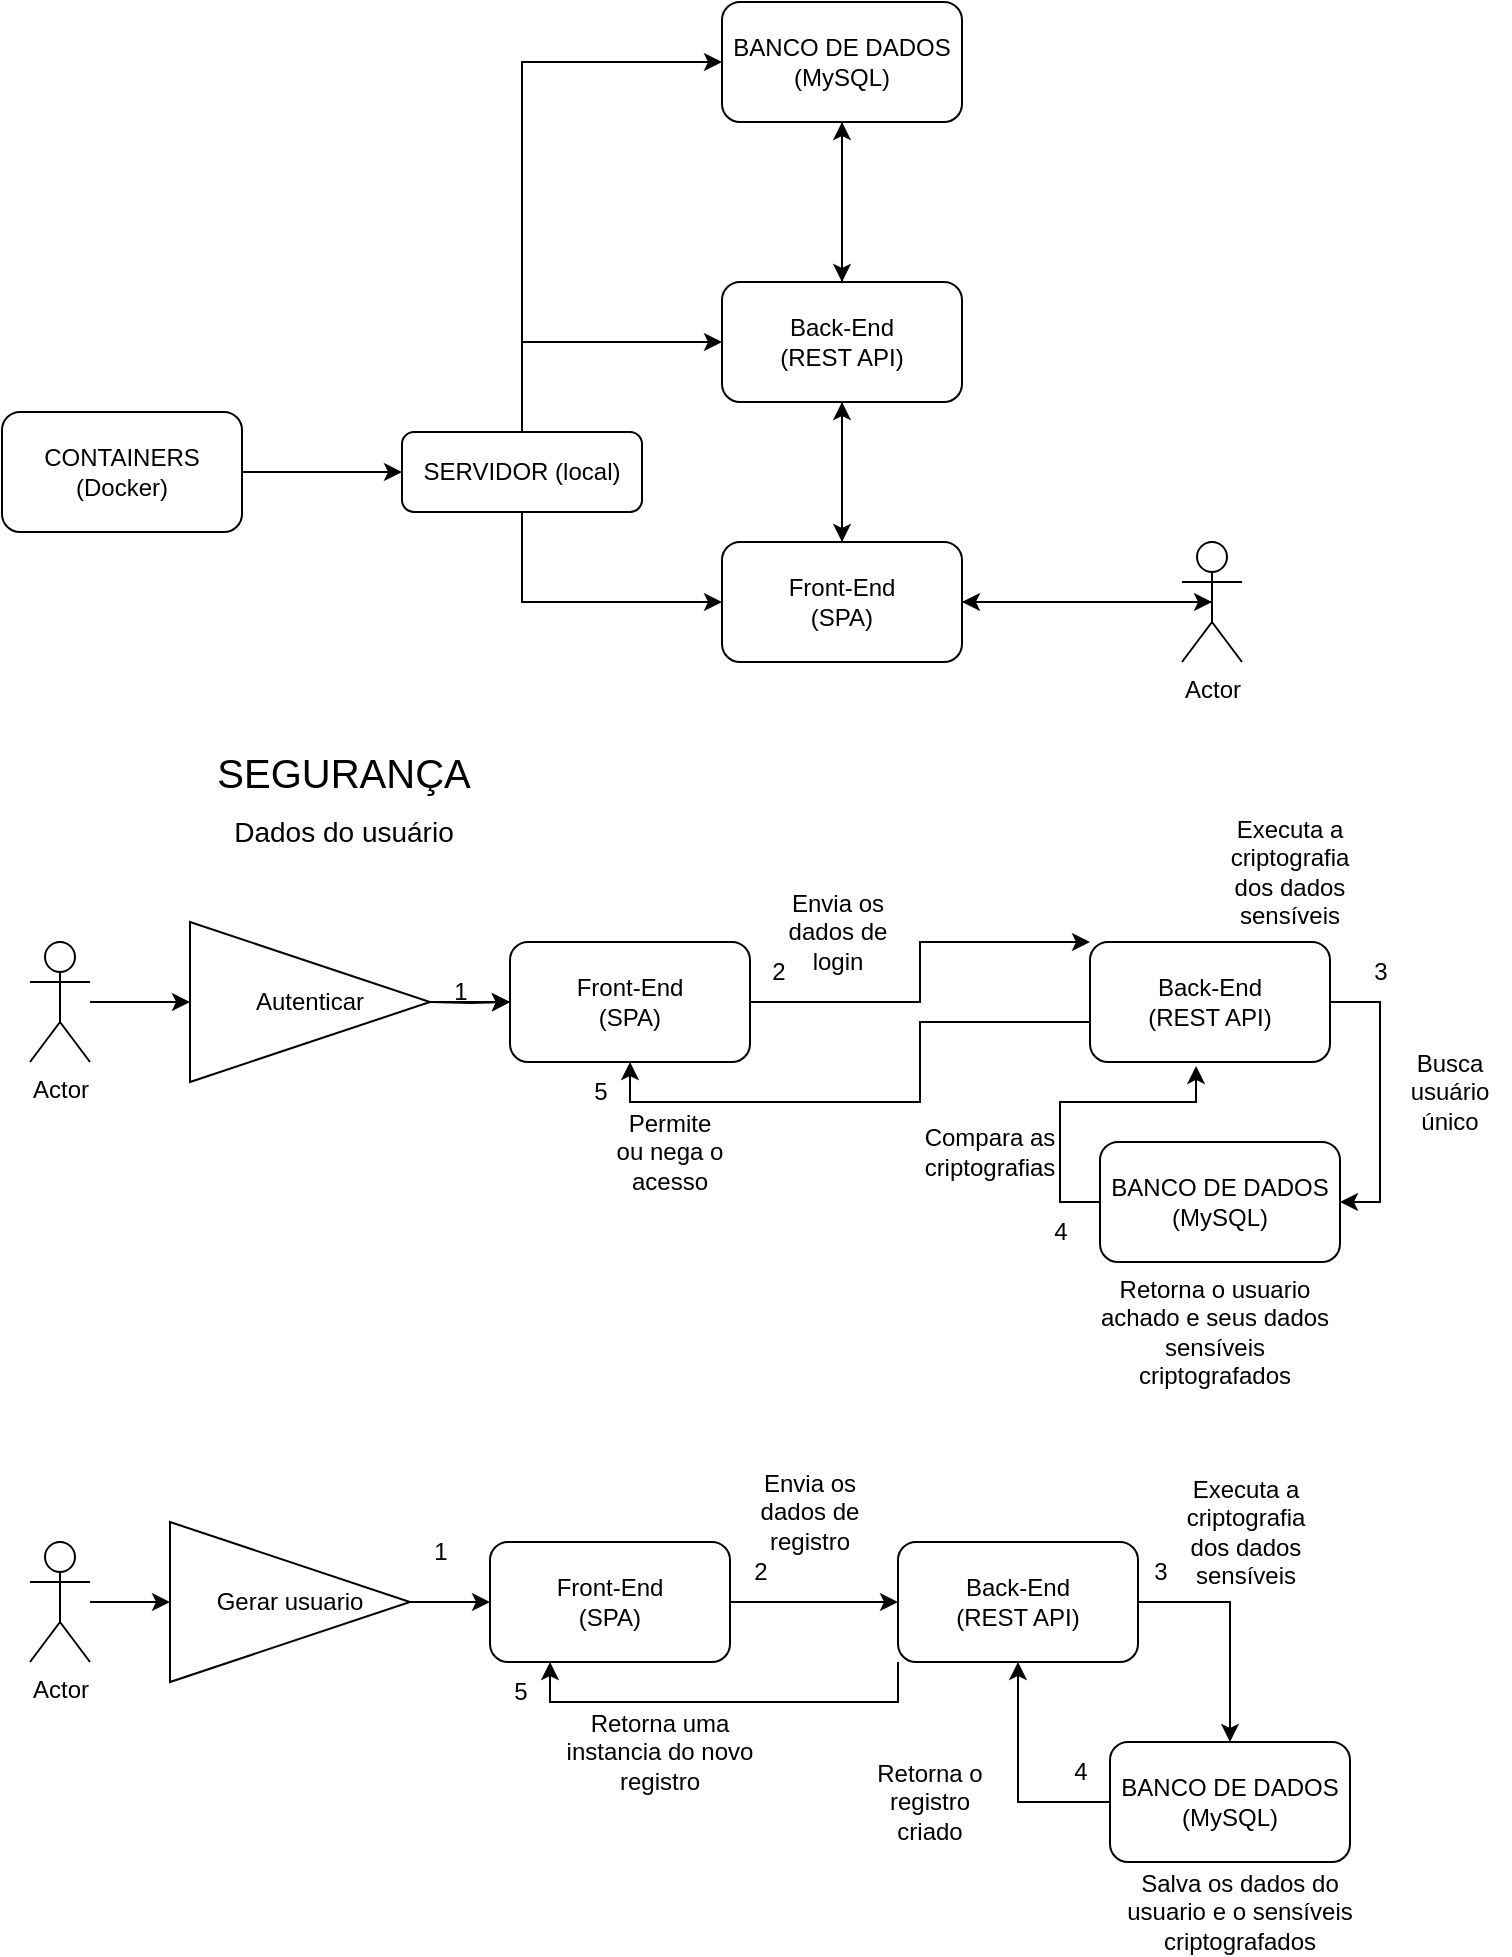 <mxfile version="20.2.3" type="github">
  <diagram id="C5RBs43oDa-KdzZeNtuy" name="Page-1">
    <mxGraphModel dx="1038" dy="575" grid="1" gridSize="10" guides="1" tooltips="1" connect="1" arrows="1" fold="1" page="1" pageScale="1" pageWidth="827" pageHeight="1169" math="0" shadow="0">
      <root>
        <mxCell id="WIyWlLk6GJQsqaUBKTNV-0" />
        <mxCell id="WIyWlLk6GJQsqaUBKTNV-1" parent="WIyWlLk6GJQsqaUBKTNV-0" />
        <mxCell id="WzKL0s8CQ_AdMi2l-6hD-6" style="edgeStyle=orthogonalEdgeStyle;rounded=0;orthogonalLoop=1;jettySize=auto;html=1;exitX=0.5;exitY=0;exitDx=0;exitDy=0;entryX=0;entryY=0.5;entryDx=0;entryDy=0;" parent="WIyWlLk6GJQsqaUBKTNV-1" source="WzKL0s8CQ_AdMi2l-6hD-0" target="WzKL0s8CQ_AdMi2l-6hD-3" edge="1">
          <mxGeometry relative="1" as="geometry" />
        </mxCell>
        <mxCell id="WzKL0s8CQ_AdMi2l-6hD-7" style="edgeStyle=orthogonalEdgeStyle;rounded=0;orthogonalLoop=1;jettySize=auto;html=1;exitX=0.5;exitY=1;exitDx=0;exitDy=0;entryX=0;entryY=0.5;entryDx=0;entryDy=0;" parent="WIyWlLk6GJQsqaUBKTNV-1" source="WzKL0s8CQ_AdMi2l-6hD-0" target="WzKL0s8CQ_AdMi2l-6hD-4" edge="1">
          <mxGeometry relative="1" as="geometry" />
        </mxCell>
        <mxCell id="WzKL0s8CQ_AdMi2l-6hD-19" style="edgeStyle=orthogonalEdgeStyle;rounded=0;orthogonalLoop=1;jettySize=auto;html=1;exitX=0.5;exitY=0;exitDx=0;exitDy=0;entryX=0;entryY=0.5;entryDx=0;entryDy=0;" parent="WIyWlLk6GJQsqaUBKTNV-1" source="WzKL0s8CQ_AdMi2l-6hD-0" target="WzKL0s8CQ_AdMi2l-6hD-8" edge="1">
          <mxGeometry relative="1" as="geometry" />
        </mxCell>
        <mxCell id="WzKL0s8CQ_AdMi2l-6hD-0" value="SERVIDOR (local)" style="rounded=1;whiteSpace=wrap;html=1;fontSize=12;glass=0;strokeWidth=1;shadow=0;" parent="WIyWlLk6GJQsqaUBKTNV-1" vertex="1">
          <mxGeometry x="230" y="225" width="120" height="40" as="geometry" />
        </mxCell>
        <mxCell id="WzKL0s8CQ_AdMi2l-6hD-11" style="edgeStyle=orthogonalEdgeStyle;rounded=0;orthogonalLoop=1;jettySize=auto;html=1;entryX=0.5;entryY=0;entryDx=0;entryDy=0;" parent="WIyWlLk6GJQsqaUBKTNV-1" source="WzKL0s8CQ_AdMi2l-6hD-3" target="WzKL0s8CQ_AdMi2l-6hD-4" edge="1">
          <mxGeometry relative="1" as="geometry" />
        </mxCell>
        <mxCell id="WzKL0s8CQ_AdMi2l-6hD-17" style="edgeStyle=orthogonalEdgeStyle;rounded=0;orthogonalLoop=1;jettySize=auto;html=1;exitX=0.5;exitY=0;exitDx=0;exitDy=0;entryX=0.5;entryY=1;entryDx=0;entryDy=0;" parent="WIyWlLk6GJQsqaUBKTNV-1" source="WzKL0s8CQ_AdMi2l-6hD-3" target="WzKL0s8CQ_AdMi2l-6hD-8" edge="1">
          <mxGeometry relative="1" as="geometry" />
        </mxCell>
        <mxCell id="WzKL0s8CQ_AdMi2l-6hD-3" value="Back-End&lt;br&gt;(REST API)" style="rounded=1;whiteSpace=wrap;html=1;" parent="WIyWlLk6GJQsqaUBKTNV-1" vertex="1">
          <mxGeometry x="390" y="150" width="120" height="60" as="geometry" />
        </mxCell>
        <mxCell id="WzKL0s8CQ_AdMi2l-6hD-12" style="edgeStyle=orthogonalEdgeStyle;rounded=0;orthogonalLoop=1;jettySize=auto;html=1;exitX=0.5;exitY=0;exitDx=0;exitDy=0;" parent="WIyWlLk6GJQsqaUBKTNV-1" source="WzKL0s8CQ_AdMi2l-6hD-4" edge="1">
          <mxGeometry relative="1" as="geometry">
            <mxPoint x="450" y="210" as="targetPoint" />
          </mxGeometry>
        </mxCell>
        <mxCell id="WzKL0s8CQ_AdMi2l-6hD-26" style="edgeStyle=orthogonalEdgeStyle;rounded=0;orthogonalLoop=1;jettySize=auto;html=1;exitX=1;exitY=0.5;exitDx=0;exitDy=0;entryX=0.5;entryY=0.5;entryDx=0;entryDy=0;entryPerimeter=0;" parent="WIyWlLk6GJQsqaUBKTNV-1" source="WzKL0s8CQ_AdMi2l-6hD-4" target="WzKL0s8CQ_AdMi2l-6hD-21" edge="1">
          <mxGeometry relative="1" as="geometry" />
        </mxCell>
        <mxCell id="WzKL0s8CQ_AdMi2l-6hD-4" value="Front-End&lt;br&gt;(SPA)" style="rounded=1;whiteSpace=wrap;html=1;" parent="WIyWlLk6GJQsqaUBKTNV-1" vertex="1">
          <mxGeometry x="390" y="280" width="120" height="60" as="geometry" />
        </mxCell>
        <mxCell id="WzKL0s8CQ_AdMi2l-6hD-18" style="edgeStyle=orthogonalEdgeStyle;rounded=0;orthogonalLoop=1;jettySize=auto;html=1;exitX=0.5;exitY=1;exitDx=0;exitDy=0;entryX=0.5;entryY=0;entryDx=0;entryDy=0;" parent="WIyWlLk6GJQsqaUBKTNV-1" source="WzKL0s8CQ_AdMi2l-6hD-8" target="WzKL0s8CQ_AdMi2l-6hD-3" edge="1">
          <mxGeometry relative="1" as="geometry" />
        </mxCell>
        <mxCell id="WzKL0s8CQ_AdMi2l-6hD-8" value="BANCO DE DADOS&lt;br&gt;(MySQL)" style="rounded=1;whiteSpace=wrap;html=1;" parent="WIyWlLk6GJQsqaUBKTNV-1" vertex="1">
          <mxGeometry x="390" y="10" width="120" height="60" as="geometry" />
        </mxCell>
        <mxCell id="WzKL0s8CQ_AdMi2l-6hD-20" value="" style="edgeStyle=orthogonalEdgeStyle;rounded=0;orthogonalLoop=1;jettySize=auto;html=1;" parent="WIyWlLk6GJQsqaUBKTNV-1" source="WzKL0s8CQ_AdMi2l-6hD-15" target="WzKL0s8CQ_AdMi2l-6hD-0" edge="1">
          <mxGeometry relative="1" as="geometry" />
        </mxCell>
        <mxCell id="WzKL0s8CQ_AdMi2l-6hD-15" value="CONTAINERS&lt;br&gt;(Docker)" style="rounded=1;whiteSpace=wrap;html=1;" parent="WIyWlLk6GJQsqaUBKTNV-1" vertex="1">
          <mxGeometry x="30" y="215" width="120" height="60" as="geometry" />
        </mxCell>
        <mxCell id="WzKL0s8CQ_AdMi2l-6hD-27" style="edgeStyle=orthogonalEdgeStyle;rounded=0;orthogonalLoop=1;jettySize=auto;html=1;exitX=0.5;exitY=0.5;exitDx=0;exitDy=0;exitPerimeter=0;entryX=1;entryY=0.5;entryDx=0;entryDy=0;" parent="WIyWlLk6GJQsqaUBKTNV-1" source="WzKL0s8CQ_AdMi2l-6hD-21" target="WzKL0s8CQ_AdMi2l-6hD-4" edge="1">
          <mxGeometry relative="1" as="geometry" />
        </mxCell>
        <mxCell id="WzKL0s8CQ_AdMi2l-6hD-21" value="Actor" style="shape=umlActor;verticalLabelPosition=bottom;verticalAlign=top;html=1;outlineConnect=0;" parent="WIyWlLk6GJQsqaUBKTNV-1" vertex="1">
          <mxGeometry x="620" y="280" width="30" height="60" as="geometry" />
        </mxCell>
        <mxCell id="J2hrj--drxeEzNVRbDr3-0" value="&lt;font style=&quot;font-size: 20px;&quot;&gt;SEGURANÇA&lt;/font&gt;" style="text;html=1;strokeColor=none;fillColor=none;align=center;verticalAlign=middle;whiteSpace=wrap;rounded=0;" parent="WIyWlLk6GJQsqaUBKTNV-1" vertex="1">
          <mxGeometry x="151" y="370" width="100" height="50" as="geometry" />
        </mxCell>
        <mxCell id="J2hrj--drxeEzNVRbDr3-5" style="edgeStyle=orthogonalEdgeStyle;rounded=0;orthogonalLoop=1;jettySize=auto;html=1;exitX=1;exitY=0.5;exitDx=0;exitDy=0;entryX=0;entryY=0.5;entryDx=0;entryDy=0;" parent="WIyWlLk6GJQsqaUBKTNV-1" target="J2hrj--drxeEzNVRbDr3-4" edge="1">
          <mxGeometry relative="1" as="geometry">
            <mxPoint x="244" y="510" as="sourcePoint" />
          </mxGeometry>
        </mxCell>
        <mxCell id="zU_Zac-X1jJQblTpyH3_-4" value="" style="edgeStyle=orthogonalEdgeStyle;rounded=0;orthogonalLoop=1;jettySize=auto;html=1;" edge="1" parent="WIyWlLk6GJQsqaUBKTNV-1" source="J2hrj--drxeEzNVRbDr3-2" target="J2hrj--drxeEzNVRbDr3-4">
          <mxGeometry relative="1" as="geometry" />
        </mxCell>
        <mxCell id="J2hrj--drxeEzNVRbDr3-2" value="Autenticar" style="triangle;whiteSpace=wrap;html=1;" parent="WIyWlLk6GJQsqaUBKTNV-1" vertex="1">
          <mxGeometry x="124" y="470" width="120" height="80" as="geometry" />
        </mxCell>
        <mxCell id="J2hrj--drxeEzNVRbDr3-10" style="edgeStyle=orthogonalEdgeStyle;rounded=0;orthogonalLoop=1;jettySize=auto;html=1;exitX=1;exitY=0.5;exitDx=0;exitDy=0;entryX=1;entryY=0.5;entryDx=0;entryDy=0;" parent="WIyWlLk6GJQsqaUBKTNV-1" source="J2hrj--drxeEzNVRbDr3-3" target="J2hrj--drxeEzNVRbDr3-9" edge="1">
          <mxGeometry relative="1" as="geometry" />
        </mxCell>
        <mxCell id="J2hrj--drxeEzNVRbDr3-17" style="edgeStyle=orthogonalEdgeStyle;rounded=0;orthogonalLoop=1;jettySize=auto;html=1;exitX=0;exitY=0.5;exitDx=0;exitDy=0;entryX=0.5;entryY=1;entryDx=0;entryDy=0;" parent="WIyWlLk6GJQsqaUBKTNV-1" source="J2hrj--drxeEzNVRbDr3-3" target="J2hrj--drxeEzNVRbDr3-4" edge="1">
          <mxGeometry relative="1" as="geometry">
            <Array as="points">
              <mxPoint x="574" y="520" />
              <mxPoint x="489" y="520" />
              <mxPoint x="489" y="560" />
              <mxPoint x="344" y="560" />
            </Array>
          </mxGeometry>
        </mxCell>
        <mxCell id="J2hrj--drxeEzNVRbDr3-3" value="Back-End&lt;br&gt;(REST API)" style="rounded=1;whiteSpace=wrap;html=1;" parent="WIyWlLk6GJQsqaUBKTNV-1" vertex="1">
          <mxGeometry x="574" y="480" width="120" height="60" as="geometry" />
        </mxCell>
        <mxCell id="J2hrj--drxeEzNVRbDr3-6" style="edgeStyle=orthogonalEdgeStyle;rounded=0;orthogonalLoop=1;jettySize=auto;html=1;exitX=1;exitY=0.5;exitDx=0;exitDy=0;entryX=0;entryY=0;entryDx=0;entryDy=0;" parent="WIyWlLk6GJQsqaUBKTNV-1" source="J2hrj--drxeEzNVRbDr3-4" target="J2hrj--drxeEzNVRbDr3-3" edge="1">
          <mxGeometry relative="1" as="geometry">
            <Array as="points">
              <mxPoint x="489" y="510" />
              <mxPoint x="489" y="480" />
            </Array>
          </mxGeometry>
        </mxCell>
        <mxCell id="J2hrj--drxeEzNVRbDr3-4" value="Front-End&lt;br&gt;(SPA)" style="rounded=1;whiteSpace=wrap;html=1;" parent="WIyWlLk6GJQsqaUBKTNV-1" vertex="1">
          <mxGeometry x="284" y="480" width="120" height="60" as="geometry" />
        </mxCell>
        <mxCell id="J2hrj--drxeEzNVRbDr3-8" value="Envia os dados de login" style="text;html=1;strokeColor=none;fillColor=none;align=center;verticalAlign=middle;whiteSpace=wrap;rounded=0;" parent="WIyWlLk6GJQsqaUBKTNV-1" vertex="1">
          <mxGeometry x="418" y="460" width="60" height="30" as="geometry" />
        </mxCell>
        <mxCell id="J2hrj--drxeEzNVRbDr3-13" style="edgeStyle=orthogonalEdgeStyle;rounded=0;orthogonalLoop=1;jettySize=auto;html=1;exitX=0;exitY=0.5;exitDx=0;exitDy=0;entryX=0.442;entryY=1.033;entryDx=0;entryDy=0;entryPerimeter=0;" parent="WIyWlLk6GJQsqaUBKTNV-1" source="J2hrj--drxeEzNVRbDr3-9" target="J2hrj--drxeEzNVRbDr3-3" edge="1">
          <mxGeometry relative="1" as="geometry" />
        </mxCell>
        <mxCell id="J2hrj--drxeEzNVRbDr3-9" value="BANCO DE DADOS&lt;br&gt;(MySQL)" style="rounded=1;whiteSpace=wrap;html=1;" parent="WIyWlLk6GJQsqaUBKTNV-1" vertex="1">
          <mxGeometry x="579" y="580" width="120" height="60" as="geometry" />
        </mxCell>
        <mxCell id="J2hrj--drxeEzNVRbDr3-12" value="Busca usuário único" style="text;html=1;strokeColor=none;fillColor=none;align=center;verticalAlign=middle;whiteSpace=wrap;rounded=0;" parent="WIyWlLk6GJQsqaUBKTNV-1" vertex="1">
          <mxGeometry x="724" y="540" width="60" height="30" as="geometry" />
        </mxCell>
        <mxCell id="J2hrj--drxeEzNVRbDr3-14" value="Retorna o usuario achado e seus dados sensíveis criptografados" style="text;html=1;strokeColor=none;fillColor=none;align=center;verticalAlign=middle;whiteSpace=wrap;rounded=0;" parent="WIyWlLk6GJQsqaUBKTNV-1" vertex="1">
          <mxGeometry x="574" y="660" width="125" height="30" as="geometry" />
        </mxCell>
        <mxCell id="J2hrj--drxeEzNVRbDr3-15" style="edgeStyle=orthogonalEdgeStyle;rounded=0;orthogonalLoop=1;jettySize=auto;html=1;exitX=0.5;exitY=1;exitDx=0;exitDy=0;" parent="WIyWlLk6GJQsqaUBKTNV-1" source="J2hrj--drxeEzNVRbDr3-14" target="J2hrj--drxeEzNVRbDr3-14" edge="1">
          <mxGeometry relative="1" as="geometry" />
        </mxCell>
        <mxCell id="J2hrj--drxeEzNVRbDr3-16" value="Compara as criptografias" style="text;html=1;strokeColor=none;fillColor=none;align=center;verticalAlign=middle;whiteSpace=wrap;rounded=0;" parent="WIyWlLk6GJQsqaUBKTNV-1" vertex="1">
          <mxGeometry x="494" y="570" width="60" height="30" as="geometry" />
        </mxCell>
        <mxCell id="J2hrj--drxeEzNVRbDr3-18" value="Permite ou nega o acesso" style="text;html=1;strokeColor=none;fillColor=none;align=center;verticalAlign=middle;whiteSpace=wrap;rounded=0;" parent="WIyWlLk6GJQsqaUBKTNV-1" vertex="1">
          <mxGeometry x="334" y="570" width="60" height="30" as="geometry" />
        </mxCell>
        <mxCell id="J2hrj--drxeEzNVRbDr3-22" style="edgeStyle=orthogonalEdgeStyle;rounded=0;orthogonalLoop=1;jettySize=auto;html=1;exitX=1;exitY=0.5;exitDx=0;exitDy=0;entryX=0;entryY=0.5;entryDx=0;entryDy=0;" parent="WIyWlLk6GJQsqaUBKTNV-1" source="J2hrj--drxeEzNVRbDr3-20" target="J2hrj--drxeEzNVRbDr3-21" edge="1">
          <mxGeometry relative="1" as="geometry" />
        </mxCell>
        <mxCell id="J2hrj--drxeEzNVRbDr3-20" value="Gerar usuario" style="triangle;whiteSpace=wrap;html=1;" parent="WIyWlLk6GJQsqaUBKTNV-1" vertex="1">
          <mxGeometry x="114" y="770" width="120" height="80" as="geometry" />
        </mxCell>
        <mxCell id="J2hrj--drxeEzNVRbDr3-25" style="edgeStyle=orthogonalEdgeStyle;rounded=0;orthogonalLoop=1;jettySize=auto;html=1;exitX=1;exitY=0.5;exitDx=0;exitDy=0;entryX=0;entryY=0.5;entryDx=0;entryDy=0;" parent="WIyWlLk6GJQsqaUBKTNV-1" source="J2hrj--drxeEzNVRbDr3-21" target="J2hrj--drxeEzNVRbDr3-24" edge="1">
          <mxGeometry relative="1" as="geometry" />
        </mxCell>
        <mxCell id="J2hrj--drxeEzNVRbDr3-21" value="Front-End&lt;br&gt;(SPA)" style="rounded=1;whiteSpace=wrap;html=1;" parent="WIyWlLk6GJQsqaUBKTNV-1" vertex="1">
          <mxGeometry x="274" y="780" width="120" height="60" as="geometry" />
        </mxCell>
        <mxCell id="J2hrj--drxeEzNVRbDr3-28" style="edgeStyle=orthogonalEdgeStyle;rounded=0;orthogonalLoop=1;jettySize=auto;html=1;exitX=1;exitY=0.5;exitDx=0;exitDy=0;entryX=0.5;entryY=0;entryDx=0;entryDy=0;" parent="WIyWlLk6GJQsqaUBKTNV-1" source="J2hrj--drxeEzNVRbDr3-24" target="J2hrj--drxeEzNVRbDr3-27" edge="1">
          <mxGeometry relative="1" as="geometry" />
        </mxCell>
        <mxCell id="J2hrj--drxeEzNVRbDr3-36" style="edgeStyle=orthogonalEdgeStyle;rounded=0;orthogonalLoop=1;jettySize=auto;html=1;exitX=0;exitY=1;exitDx=0;exitDy=0;entryX=0.25;entryY=1;entryDx=0;entryDy=0;" parent="WIyWlLk6GJQsqaUBKTNV-1" source="J2hrj--drxeEzNVRbDr3-24" target="J2hrj--drxeEzNVRbDr3-21" edge="1">
          <mxGeometry relative="1" as="geometry" />
        </mxCell>
        <mxCell id="J2hrj--drxeEzNVRbDr3-24" value="Back-End&lt;br&gt;(REST API)" style="rounded=1;whiteSpace=wrap;html=1;" parent="WIyWlLk6GJQsqaUBKTNV-1" vertex="1">
          <mxGeometry x="478" y="780" width="120" height="60" as="geometry" />
        </mxCell>
        <mxCell id="J2hrj--drxeEzNVRbDr3-26" value="Envia os dados de registro" style="text;html=1;strokeColor=none;fillColor=none;align=center;verticalAlign=middle;whiteSpace=wrap;rounded=0;" parent="WIyWlLk6GJQsqaUBKTNV-1" vertex="1">
          <mxGeometry x="404" y="750" width="60" height="30" as="geometry" />
        </mxCell>
        <mxCell id="J2hrj--drxeEzNVRbDr3-33" style="edgeStyle=orthogonalEdgeStyle;rounded=0;orthogonalLoop=1;jettySize=auto;html=1;exitX=0;exitY=0.5;exitDx=0;exitDy=0;entryX=0.5;entryY=1;entryDx=0;entryDy=0;" parent="WIyWlLk6GJQsqaUBKTNV-1" source="J2hrj--drxeEzNVRbDr3-27" target="J2hrj--drxeEzNVRbDr3-24" edge="1">
          <mxGeometry relative="1" as="geometry" />
        </mxCell>
        <mxCell id="J2hrj--drxeEzNVRbDr3-27" value="BANCO DE DADOS&lt;br&gt;(MySQL)" style="rounded=1;whiteSpace=wrap;html=1;" parent="WIyWlLk6GJQsqaUBKTNV-1" vertex="1">
          <mxGeometry x="584" y="880" width="120" height="60" as="geometry" />
        </mxCell>
        <mxCell id="J2hrj--drxeEzNVRbDr3-29" value="Executa a criptografia dos dados sensíveis" style="text;html=1;strokeColor=none;fillColor=none;align=center;verticalAlign=middle;whiteSpace=wrap;rounded=0;" parent="WIyWlLk6GJQsqaUBKTNV-1" vertex="1">
          <mxGeometry x="621.5" y="760" width="60" height="30" as="geometry" />
        </mxCell>
        <mxCell id="J2hrj--drxeEzNVRbDr3-30" value="Executa a criptografia dos dados sensíveis" style="text;html=1;strokeColor=none;fillColor=none;align=center;verticalAlign=middle;whiteSpace=wrap;rounded=0;" parent="WIyWlLk6GJQsqaUBKTNV-1" vertex="1">
          <mxGeometry x="644" y="430" width="60" height="30" as="geometry" />
        </mxCell>
        <mxCell id="J2hrj--drxeEzNVRbDr3-32" value="Salva os dados do usuario e o sensíveis criptografados" style="text;html=1;strokeColor=none;fillColor=none;align=center;verticalAlign=middle;whiteSpace=wrap;rounded=0;" parent="WIyWlLk6GJQsqaUBKTNV-1" vertex="1">
          <mxGeometry x="579" y="950" width="140" height="30" as="geometry" />
        </mxCell>
        <mxCell id="J2hrj--drxeEzNVRbDr3-35" value="Retorna o registro criado" style="text;html=1;strokeColor=none;fillColor=none;align=center;verticalAlign=middle;whiteSpace=wrap;rounded=0;" parent="WIyWlLk6GJQsqaUBKTNV-1" vertex="1">
          <mxGeometry x="464" y="895" width="60" height="30" as="geometry" />
        </mxCell>
        <mxCell id="J2hrj--drxeEzNVRbDr3-37" value="Retorna uma instancia do novo registro" style="text;html=1;strokeColor=none;fillColor=none;align=center;verticalAlign=middle;whiteSpace=wrap;rounded=0;" parent="WIyWlLk6GJQsqaUBKTNV-1" vertex="1">
          <mxGeometry x="304" y="870" width="110" height="30" as="geometry" />
        </mxCell>
        <mxCell id="zU_Zac-X1jJQblTpyH3_-3" style="edgeStyle=orthogonalEdgeStyle;rounded=0;orthogonalLoop=1;jettySize=auto;html=1;entryX=0;entryY=0.5;entryDx=0;entryDy=0;" edge="1" parent="WIyWlLk6GJQsqaUBKTNV-1" source="zU_Zac-X1jJQblTpyH3_-0" target="J2hrj--drxeEzNVRbDr3-2">
          <mxGeometry relative="1" as="geometry" />
        </mxCell>
        <mxCell id="zU_Zac-X1jJQblTpyH3_-0" value="Actor" style="shape=umlActor;verticalLabelPosition=bottom;verticalAlign=top;html=1;outlineConnect=0;" vertex="1" parent="WIyWlLk6GJQsqaUBKTNV-1">
          <mxGeometry x="44" y="480" width="30" height="60" as="geometry" />
        </mxCell>
        <mxCell id="zU_Zac-X1jJQblTpyH3_-5" value="1" style="text;html=1;align=center;verticalAlign=middle;resizable=0;points=[];autosize=1;strokeColor=none;fillColor=none;" vertex="1" parent="WIyWlLk6GJQsqaUBKTNV-1">
          <mxGeometry x="244" y="490" width="30" height="30" as="geometry" />
        </mxCell>
        <mxCell id="zU_Zac-X1jJQblTpyH3_-6" value="2" style="text;html=1;align=center;verticalAlign=middle;resizable=0;points=[];autosize=1;strokeColor=none;fillColor=none;" vertex="1" parent="WIyWlLk6GJQsqaUBKTNV-1">
          <mxGeometry x="403" y="480" width="30" height="30" as="geometry" />
        </mxCell>
        <mxCell id="zU_Zac-X1jJQblTpyH3_-7" value="3" style="text;html=1;align=center;verticalAlign=middle;resizable=0;points=[];autosize=1;strokeColor=none;fillColor=none;" vertex="1" parent="WIyWlLk6GJQsqaUBKTNV-1">
          <mxGeometry x="704" y="480" width="30" height="30" as="geometry" />
        </mxCell>
        <mxCell id="zU_Zac-X1jJQblTpyH3_-8" value="4" style="text;html=1;align=center;verticalAlign=middle;resizable=0;points=[];autosize=1;strokeColor=none;fillColor=none;" vertex="1" parent="WIyWlLk6GJQsqaUBKTNV-1">
          <mxGeometry x="544" y="610" width="30" height="30" as="geometry" />
        </mxCell>
        <mxCell id="zU_Zac-X1jJQblTpyH3_-9" value="5" style="text;html=1;align=center;verticalAlign=middle;resizable=0;points=[];autosize=1;strokeColor=none;fillColor=none;" vertex="1" parent="WIyWlLk6GJQsqaUBKTNV-1">
          <mxGeometry x="314" y="540" width="30" height="30" as="geometry" />
        </mxCell>
        <mxCell id="zU_Zac-X1jJQblTpyH3_-11" style="edgeStyle=orthogonalEdgeStyle;rounded=0;orthogonalLoop=1;jettySize=auto;html=1;entryX=0;entryY=0.5;entryDx=0;entryDy=0;" edge="1" parent="WIyWlLk6GJQsqaUBKTNV-1" source="zU_Zac-X1jJQblTpyH3_-10" target="J2hrj--drxeEzNVRbDr3-20">
          <mxGeometry relative="1" as="geometry" />
        </mxCell>
        <mxCell id="zU_Zac-X1jJQblTpyH3_-10" value="Actor" style="shape=umlActor;verticalLabelPosition=bottom;verticalAlign=top;html=1;outlineConnect=0;" vertex="1" parent="WIyWlLk6GJQsqaUBKTNV-1">
          <mxGeometry x="44" y="780" width="30" height="60" as="geometry" />
        </mxCell>
        <mxCell id="zU_Zac-X1jJQblTpyH3_-12" value="1" style="text;html=1;align=center;verticalAlign=middle;resizable=0;points=[];autosize=1;strokeColor=none;fillColor=none;" vertex="1" parent="WIyWlLk6GJQsqaUBKTNV-1">
          <mxGeometry x="234" y="770" width="30" height="30" as="geometry" />
        </mxCell>
        <mxCell id="zU_Zac-X1jJQblTpyH3_-13" value="2" style="text;html=1;align=center;verticalAlign=middle;resizable=0;points=[];autosize=1;strokeColor=none;fillColor=none;" vertex="1" parent="WIyWlLk6GJQsqaUBKTNV-1">
          <mxGeometry x="394" y="780" width="30" height="30" as="geometry" />
        </mxCell>
        <mxCell id="zU_Zac-X1jJQblTpyH3_-14" value="3" style="text;html=1;align=center;verticalAlign=middle;resizable=0;points=[];autosize=1;strokeColor=none;fillColor=none;" vertex="1" parent="WIyWlLk6GJQsqaUBKTNV-1">
          <mxGeometry x="594" y="780" width="30" height="30" as="geometry" />
        </mxCell>
        <mxCell id="zU_Zac-X1jJQblTpyH3_-15" value="4" style="text;html=1;align=center;verticalAlign=middle;resizable=0;points=[];autosize=1;strokeColor=none;fillColor=none;" vertex="1" parent="WIyWlLk6GJQsqaUBKTNV-1">
          <mxGeometry x="554" y="880" width="30" height="30" as="geometry" />
        </mxCell>
        <mxCell id="zU_Zac-X1jJQblTpyH3_-16" value="5" style="text;html=1;align=center;verticalAlign=middle;resizable=0;points=[];autosize=1;strokeColor=none;fillColor=none;" vertex="1" parent="WIyWlLk6GJQsqaUBKTNV-1">
          <mxGeometry x="274" y="840" width="30" height="30" as="geometry" />
        </mxCell>
        <mxCell id="zU_Zac-X1jJQblTpyH3_-17" value="Dados do usuário" style="text;html=1;strokeColor=none;fillColor=none;align=center;verticalAlign=middle;whiteSpace=wrap;rounded=0;fontSize=14;" vertex="1" parent="WIyWlLk6GJQsqaUBKTNV-1">
          <mxGeometry x="138" y="410" width="126" height="30" as="geometry" />
        </mxCell>
      </root>
    </mxGraphModel>
  </diagram>
</mxfile>
